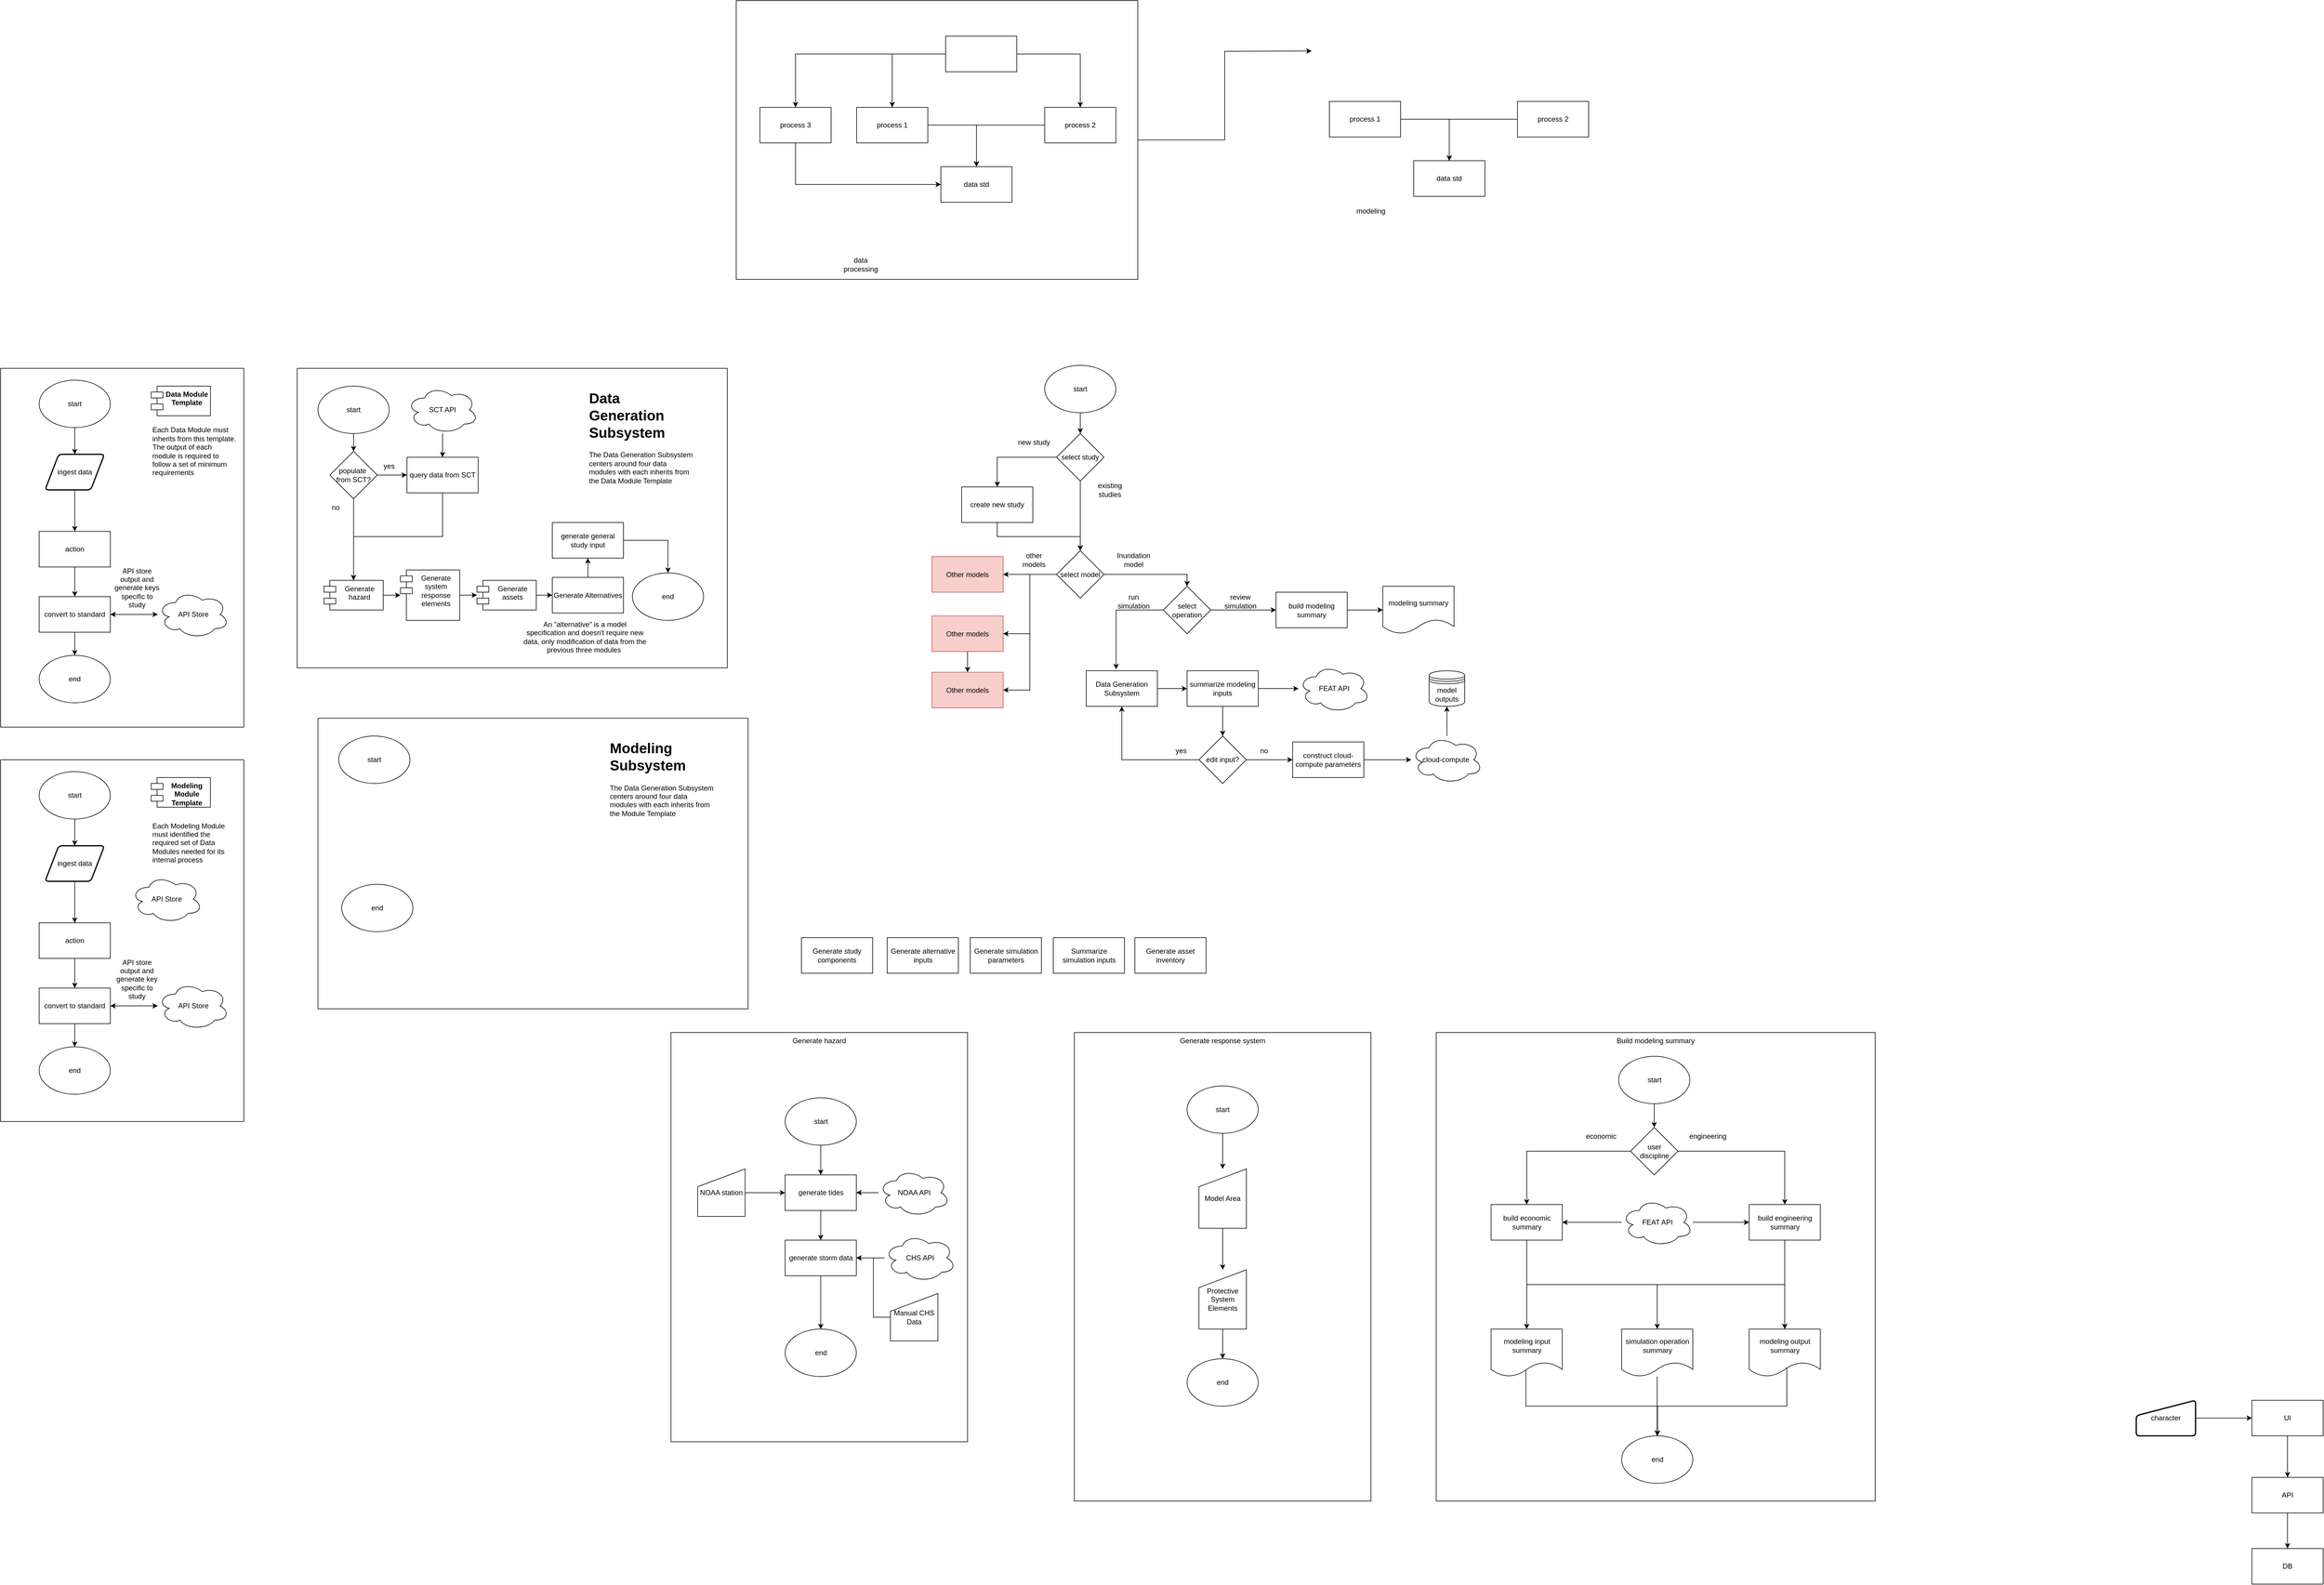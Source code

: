 <mxfile version="26.0.7" pages="3">
  <diagram name="Page-1" id="qRDFToGieXWFHNiyiY_J">
    <mxGraphModel dx="3083" dy="1895" grid="1" gridSize="10" guides="1" tooltips="1" connect="1" arrows="1" fold="1" page="1" pageScale="1" pageWidth="850" pageHeight="1100" math="0" shadow="0">
      <root>
        <mxCell id="0" />
        <mxCell id="1" parent="0" />
        <mxCell id="-fWQIyGvg7Xg8wQxf-oc-19" style="edgeStyle=orthogonalEdgeStyle;rounded=0;orthogonalLoop=1;jettySize=auto;html=1;entryX=0;entryY=0.5;entryDx=0;entryDy=0;" edge="1" parent="1" source="-fWQIyGvg7Xg8wQxf-oc-17">
          <mxGeometry relative="1" as="geometry">
            <mxPoint x="540" y="-345.0" as="targetPoint" />
          </mxGeometry>
        </mxCell>
        <mxCell id="-fWQIyGvg7Xg8wQxf-oc-17" value="" style="rounded=0;whiteSpace=wrap;html=1;" vertex="1" parent="1">
          <mxGeometry x="-430" y="-430" width="677" height="470" as="geometry" />
        </mxCell>
        <mxCell id="PQ4RPiRYlV6zUMraTzQ3-126" value="&lt;div style=&quot;&quot;&gt;&lt;span style=&quot;background-color: initial;&quot;&gt;Generate hazard&lt;/span&gt;&lt;/div&gt;" style="rounded=0;whiteSpace=wrap;html=1;align=center;verticalAlign=top;" parent="1" vertex="1">
          <mxGeometry x="-540" y="1310" width="500" height="690" as="geometry" />
        </mxCell>
        <mxCell id="1YbS6uMou_o2y9SLhwbq-1" value="" style="edgeStyle=orthogonalEdgeStyle;rounded=0;orthogonalLoop=1;jettySize=auto;html=1;" parent="1" source="PQ4RPiRYlV6zUMraTzQ3-18" target="PQ4RPiRYlV6zUMraTzQ3-30" edge="1">
          <mxGeometry relative="1" as="geometry" />
        </mxCell>
        <mxCell id="PQ4RPiRYlV6zUMraTzQ3-18" value="start" style="ellipse;whiteSpace=wrap;html=1;" parent="1" vertex="1">
          <mxGeometry x="90" y="185" width="120" height="80" as="geometry" />
        </mxCell>
        <mxCell id="PQ4RPiRYlV6zUMraTzQ3-184" style="edgeStyle=orthogonalEdgeStyle;rounded=0;orthogonalLoop=1;jettySize=auto;html=1;" parent="1" source="PQ4RPiRYlV6zUMraTzQ3-22" target="PQ4RPiRYlV6zUMraTzQ3-90" edge="1">
          <mxGeometry relative="1" as="geometry" />
        </mxCell>
        <mxCell id="PQ4RPiRYlV6zUMraTzQ3-22" value="Data Generation Subsystem" style="rounded=0;whiteSpace=wrap;html=1;" parent="1" vertex="1">
          <mxGeometry x="160" y="700" width="120" height="60" as="geometry" />
        </mxCell>
        <mxCell id="PQ4RPiRYlV6zUMraTzQ3-141" value="" style="edgeStyle=orthogonalEdgeStyle;rounded=0;orthogonalLoop=1;jettySize=auto;html=1;" parent="1" edge="1">
          <mxGeometry relative="1" as="geometry">
            <mxPoint x="102" y="600" as="targetPoint" />
          </mxGeometry>
        </mxCell>
        <mxCell id="PQ4RPiRYlV6zUMraTzQ3-142" style="edgeStyle=orthogonalEdgeStyle;rounded=0;orthogonalLoop=1;jettySize=auto;html=1;entryX=0.5;entryY=0;entryDx=0;entryDy=0;" parent="1" edge="1">
          <mxGeometry relative="1" as="geometry">
            <mxPoint x="260" y="740" as="targetPoint" />
          </mxGeometry>
        </mxCell>
        <mxCell id="PQ4RPiRYlV6zUMraTzQ3-54" style="edgeStyle=orthogonalEdgeStyle;rounded=0;orthogonalLoop=1;jettySize=auto;html=1;entryX=0;entryY=0.5;entryDx=0;entryDy=0;" parent="1" edge="1">
          <mxGeometry relative="1" as="geometry">
            <mxPoint x="340" y="770" as="targetPoint" />
          </mxGeometry>
        </mxCell>
        <mxCell id="1YbS6uMou_o2y9SLhwbq-3" style="edgeStyle=orthogonalEdgeStyle;rounded=0;orthogonalLoop=1;jettySize=auto;html=1;" parent="1" source="PQ4RPiRYlV6zUMraTzQ3-30" target="1YbS6uMou_o2y9SLhwbq-2" edge="1">
          <mxGeometry relative="1" as="geometry" />
        </mxCell>
        <mxCell id="1YbS6uMou_o2y9SLhwbq-5" style="edgeStyle=orthogonalEdgeStyle;rounded=0;orthogonalLoop=1;jettySize=auto;html=1;entryX=0.5;entryY=0;entryDx=0;entryDy=0;" parent="1" source="PQ4RPiRYlV6zUMraTzQ3-30" target="PQ4RPiRYlV6zUMraTzQ3-117" edge="1">
          <mxGeometry relative="1" as="geometry" />
        </mxCell>
        <mxCell id="PQ4RPiRYlV6zUMraTzQ3-30" value="select study" style="rhombus;whiteSpace=wrap;html=1;" parent="1" vertex="1">
          <mxGeometry x="110" y="300" width="80" height="80" as="geometry" />
        </mxCell>
        <mxCell id="PQ4RPiRYlV6zUMraTzQ3-34" value="new study" style="text;html=1;align=center;verticalAlign=middle;whiteSpace=wrap;rounded=0;" parent="1" vertex="1">
          <mxGeometry x="42" y="300" width="60" height="30" as="geometry" />
        </mxCell>
        <mxCell id="pRfy_A6ynVGi48_vsYZs-7" value="" style="edgeStyle=orthogonalEdgeStyle;rounded=0;orthogonalLoop=1;jettySize=auto;html=1;" parent="1" source="PQ4RPiRYlV6zUMraTzQ3-45" target="pRfy_A6ynVGi48_vsYZs-4" edge="1">
          <mxGeometry relative="1" as="geometry" />
        </mxCell>
        <mxCell id="PQ4RPiRYlV6zUMraTzQ3-45" value="NOAA station" style="shape=manualInput;whiteSpace=wrap;html=1;" parent="1" vertex="1">
          <mxGeometry x="-495" y="1540" width="80" height="80" as="geometry" />
        </mxCell>
        <mxCell id="pRfy_A6ynVGi48_vsYZs-12" style="edgeStyle=orthogonalEdgeStyle;rounded=0;orthogonalLoop=1;jettySize=auto;html=1;entryX=1;entryY=0.5;entryDx=0;entryDy=0;" parent="1" source="PQ4RPiRYlV6zUMraTzQ3-46" target="pRfy_A6ynVGi48_vsYZs-8" edge="1">
          <mxGeometry relative="1" as="geometry" />
        </mxCell>
        <mxCell id="PQ4RPiRYlV6zUMraTzQ3-46" value="Manual CHS Data" style="shape=manualInput;whiteSpace=wrap;html=1;" parent="1" vertex="1">
          <mxGeometry x="-170" y="1750" width="80" height="80" as="geometry" />
        </mxCell>
        <mxCell id="PQ4RPiRYlV6zUMraTzQ3-60" style="edgeStyle=orthogonalEdgeStyle;rounded=0;orthogonalLoop=1;jettySize=auto;html=1;entryX=0;entryY=0.5;entryDx=0;entryDy=0;" parent="1" edge="1">
          <mxGeometry relative="1" as="geometry">
            <mxPoint x="500" y="770" as="targetPoint" />
          </mxGeometry>
        </mxCell>
        <mxCell id="PQ4RPiRYlV6zUMraTzQ3-57" value="existing studies" style="text;html=1;align=center;verticalAlign=middle;whiteSpace=wrap;rounded=0;" parent="1" vertex="1">
          <mxGeometry x="170" y="380" width="60" height="30" as="geometry" />
        </mxCell>
        <mxCell id="PQ4RPiRYlV6zUMraTzQ3-69" style="edgeStyle=orthogonalEdgeStyle;rounded=0;orthogonalLoop=1;jettySize=auto;html=1;entryX=0.5;entryY=0;entryDx=0;entryDy=0;exitX=0.5;exitY=1;exitDx=0;exitDy=0;" parent="1" source="PQ4RPiRYlV6zUMraTzQ3-90" target="PQ4RPiRYlV6zUMraTzQ3-68" edge="1">
          <mxGeometry relative="1" as="geometry" />
        </mxCell>
        <mxCell id="PQ4RPiRYlV6zUMraTzQ3-73" style="edgeStyle=orthogonalEdgeStyle;rounded=0;orthogonalLoop=1;jettySize=auto;html=1;entryX=0;entryY=0.5;entryDx=0;entryDy=0;" parent="1" edge="1">
          <mxGeometry relative="1" as="geometry">
            <mxPoint x="640" y="770" as="targetPoint" />
          </mxGeometry>
        </mxCell>
        <mxCell id="PQ4RPiRYlV6zUMraTzQ3-62" value="Other models" style="rounded=0;whiteSpace=wrap;html=1;fillColor=#f8cecc;strokeColor=#b85450;" parent="1" vertex="1">
          <mxGeometry x="-100" y="507.5" width="120" height="60" as="geometry" />
        </mxCell>
        <mxCell id="PQ4RPiRYlV6zUMraTzQ3-185" style="edgeStyle=orthogonalEdgeStyle;rounded=0;orthogonalLoop=1;jettySize=auto;html=1;entryX=0.5;entryY=1;entryDx=0;entryDy=0;" parent="1" source="PQ4RPiRYlV6zUMraTzQ3-68" target="PQ4RPiRYlV6zUMraTzQ3-22" edge="1">
          <mxGeometry relative="1" as="geometry" />
        </mxCell>
        <mxCell id="PQ4RPiRYlV6zUMraTzQ3-68" value="edit input?" style="rhombus;whiteSpace=wrap;html=1;" parent="1" vertex="1">
          <mxGeometry x="350" y="810" width="80" height="80" as="geometry" />
        </mxCell>
        <mxCell id="PQ4RPiRYlV6zUMraTzQ3-71" value="yes" style="text;html=1;align=center;verticalAlign=middle;whiteSpace=wrap;rounded=0;" parent="1" vertex="1">
          <mxGeometry x="290" y="820" width="60" height="30" as="geometry" />
        </mxCell>
        <mxCell id="PQ4RPiRYlV6zUMraTzQ3-77" style="edgeStyle=orthogonalEdgeStyle;rounded=0;orthogonalLoop=1;jettySize=auto;html=1;entryX=0;entryY=0.5;entryDx=0;entryDy=0;" parent="1" source="PQ4RPiRYlV6zUMraTzQ3-68" target="PQ4RPiRYlV6zUMraTzQ3-83" edge="1">
          <mxGeometry relative="1" as="geometry">
            <mxPoint x="486.04" y="860" as="targetPoint" />
          </mxGeometry>
        </mxCell>
        <mxCell id="PQ4RPiRYlV6zUMraTzQ3-78" value="model outputs" style="shape=datastore;whiteSpace=wrap;html=1;" parent="1" vertex="1">
          <mxGeometry x="738" y="700" width="60" height="60" as="geometry" />
        </mxCell>
        <mxCell id="PQ4RPiRYlV6zUMraTzQ3-80" value="no" style="text;html=1;align=center;verticalAlign=middle;whiteSpace=wrap;rounded=0;" parent="1" vertex="1">
          <mxGeometry x="430" y="820" width="60" height="30" as="geometry" />
        </mxCell>
        <mxCell id="PQ4RPiRYlV6zUMraTzQ3-81" value="Generate asset inventory" style="rounded=0;whiteSpace=wrap;html=1;" parent="1" vertex="1">
          <mxGeometry x="242" y="1150" width="120" height="60" as="geometry" />
        </mxCell>
        <mxCell id="PQ4RPiRYlV6zUMraTzQ3-97" style="edgeStyle=orthogonalEdgeStyle;rounded=0;orthogonalLoop=1;jettySize=auto;html=1;" parent="1" source="PQ4RPiRYlV6zUMraTzQ3-83" target="PQ4RPiRYlV6zUMraTzQ3-84" edge="1">
          <mxGeometry relative="1" as="geometry" />
        </mxCell>
        <mxCell id="PQ4RPiRYlV6zUMraTzQ3-83" value="construct cloud-compute parameters" style="rounded=0;whiteSpace=wrap;html=1;" parent="1" vertex="1">
          <mxGeometry x="508" y="820" width="120" height="60" as="geometry" />
        </mxCell>
        <mxCell id="PQ4RPiRYlV6zUMraTzQ3-99" style="edgeStyle=orthogonalEdgeStyle;rounded=0;orthogonalLoop=1;jettySize=auto;html=1;entryX=0.5;entryY=1;entryDx=0;entryDy=0;" parent="1" source="PQ4RPiRYlV6zUMraTzQ3-84" target="PQ4RPiRYlV6zUMraTzQ3-78" edge="1">
          <mxGeometry relative="1" as="geometry" />
        </mxCell>
        <mxCell id="PQ4RPiRYlV6zUMraTzQ3-84" value="cloud-compute&amp;nbsp;" style="ellipse;shape=cloud;whiteSpace=wrap;html=1;" parent="1" vertex="1">
          <mxGeometry x="708" y="810" width="120" height="80" as="geometry" />
        </mxCell>
        <mxCell id="PQ4RPiRYlV6zUMraTzQ3-88" style="edgeStyle=orthogonalEdgeStyle;rounded=0;orthogonalLoop=1;jettySize=auto;html=1;entryX=0.42;entryY=-0.044;entryDx=0;entryDy=0;entryPerimeter=0;" parent="1" source="PQ4RPiRYlV6zUMraTzQ3-85" target="PQ4RPiRYlV6zUMraTzQ3-22" edge="1">
          <mxGeometry relative="1" as="geometry">
            <mxPoint x="210" y="697.5" as="targetPoint" />
          </mxGeometry>
        </mxCell>
        <mxCell id="PQ4RPiRYlV6zUMraTzQ3-95" style="edgeStyle=orthogonalEdgeStyle;rounded=0;orthogonalLoop=1;jettySize=auto;html=1;entryX=0;entryY=0.5;entryDx=0;entryDy=0;" parent="1" source="PQ4RPiRYlV6zUMraTzQ3-85" target="PQ4RPiRYlV6zUMraTzQ3-94" edge="1">
          <mxGeometry relative="1" as="geometry" />
        </mxCell>
        <mxCell id="PQ4RPiRYlV6zUMraTzQ3-85" value="select operation" style="rhombus;whiteSpace=wrap;html=1;" parent="1" vertex="1">
          <mxGeometry x="290" y="557.5" width="80" height="80" as="geometry" />
        </mxCell>
        <mxCell id="PQ4RPiRYlV6zUMraTzQ3-89" value="run simulation" style="text;html=1;align=center;verticalAlign=middle;whiteSpace=wrap;rounded=0;" parent="1" vertex="1">
          <mxGeometry x="210" y="567.5" width="60" height="30" as="geometry" />
        </mxCell>
        <mxCell id="98Wi79xMPndo4PKG9-Y--35" value="" style="edgeStyle=orthogonalEdgeStyle;rounded=0;orthogonalLoop=1;jettySize=auto;html=1;" parent="1" source="PQ4RPiRYlV6zUMraTzQ3-90" target="98Wi79xMPndo4PKG9-Y--34" edge="1">
          <mxGeometry relative="1" as="geometry" />
        </mxCell>
        <mxCell id="PQ4RPiRYlV6zUMraTzQ3-90" value="summarize modeling inputs" style="rounded=0;whiteSpace=wrap;html=1;" parent="1" vertex="1">
          <mxGeometry x="330" y="700" width="120" height="60" as="geometry" />
        </mxCell>
        <mxCell id="PQ4RPiRYlV6zUMraTzQ3-93" value="modeling summary" style="shape=document;whiteSpace=wrap;html=1;boundedLbl=1;" parent="1" vertex="1">
          <mxGeometry x="660" y="557.5" width="120" height="80" as="geometry" />
        </mxCell>
        <mxCell id="98Wi79xMPndo4PKG9-Y--49" value="" style="edgeStyle=orthogonalEdgeStyle;rounded=0;orthogonalLoop=1;jettySize=auto;html=1;" parent="1" source="PQ4RPiRYlV6zUMraTzQ3-94" target="PQ4RPiRYlV6zUMraTzQ3-93" edge="1">
          <mxGeometry relative="1" as="geometry" />
        </mxCell>
        <mxCell id="PQ4RPiRYlV6zUMraTzQ3-94" value="build modeling summary" style="rounded=0;whiteSpace=wrap;html=1;" parent="1" vertex="1">
          <mxGeometry x="480" y="567.5" width="120" height="60" as="geometry" />
        </mxCell>
        <mxCell id="PQ4RPiRYlV6zUMraTzQ3-96" value="review simulation" style="text;html=1;align=center;verticalAlign=middle;whiteSpace=wrap;rounded=0;" parent="1" vertex="1">
          <mxGeometry x="390" y="567.5" width="60" height="30" as="geometry" />
        </mxCell>
        <mxCell id="PQ4RPiRYlV6zUMraTzQ3-107" style="edgeStyle=orthogonalEdgeStyle;rounded=0;orthogonalLoop=1;jettySize=auto;html=1;entryX=0.5;entryY=1;entryDx=0;entryDy=0;" parent="1" edge="1">
          <mxGeometry relative="1" as="geometry">
            <mxPoint x="100" y="730" as="sourcePoint" />
          </mxGeometry>
        </mxCell>
        <mxCell id="PQ4RPiRYlV6zUMraTzQ3-108" style="edgeStyle=orthogonalEdgeStyle;rounded=0;orthogonalLoop=1;jettySize=auto;html=1;" parent="1" edge="1">
          <mxGeometry relative="1" as="geometry">
            <mxPoint x="200" y="770" as="targetPoint" />
          </mxGeometry>
        </mxCell>
        <mxCell id="PQ4RPiRYlV6zUMraTzQ3-112" value="Generate study components" style="rounded=0;whiteSpace=wrap;html=1;" parent="1" vertex="1">
          <mxGeometry x="-320" y="1150" width="120" height="60" as="geometry" />
        </mxCell>
        <mxCell id="PQ4RPiRYlV6zUMraTzQ3-114" value="Generate alternative inputs" style="rounded=0;whiteSpace=wrap;html=1;" parent="1" vertex="1">
          <mxGeometry x="-175.5" y="1150" width="120" height="60" as="geometry" />
        </mxCell>
        <mxCell id="PQ4RPiRYlV6zUMraTzQ3-115" value="Generate simulation parameters" style="rounded=0;whiteSpace=wrap;html=1;" parent="1" vertex="1">
          <mxGeometry x="-35.5" y="1150" width="120" height="60" as="geometry" />
        </mxCell>
        <mxCell id="PQ4RPiRYlV6zUMraTzQ3-116" value="Summarize simulation inputs" style="rounded=0;whiteSpace=wrap;html=1;" parent="1" vertex="1">
          <mxGeometry x="104.5" y="1150" width="120" height="60" as="geometry" />
        </mxCell>
        <mxCell id="PQ4RPiRYlV6zUMraTzQ3-120" value="" style="edgeStyle=orthogonalEdgeStyle;rounded=0;orthogonalLoop=1;jettySize=auto;html=1;" parent="1" source="PQ4RPiRYlV6zUMraTzQ3-117" target="PQ4RPiRYlV6zUMraTzQ3-62" edge="1">
          <mxGeometry relative="1" as="geometry" />
        </mxCell>
        <mxCell id="PQ4RPiRYlV6zUMraTzQ3-121" value="" style="edgeStyle=orthogonalEdgeStyle;rounded=0;orthogonalLoop=1;jettySize=auto;html=1;entryX=0.5;entryY=0;entryDx=0;entryDy=0;" parent="1" source="PQ4RPiRYlV6zUMraTzQ3-117" target="PQ4RPiRYlV6zUMraTzQ3-85" edge="1">
          <mxGeometry relative="1" as="geometry">
            <mxPoint x="-240" y="527.5" as="targetPoint" />
          </mxGeometry>
        </mxCell>
        <mxCell id="98Wi79xMPndo4PKG9-Y--6" style="edgeStyle=orthogonalEdgeStyle;rounded=0;orthogonalLoop=1;jettySize=auto;html=1;entryX=1;entryY=0.5;entryDx=0;entryDy=0;" parent="1" source="PQ4RPiRYlV6zUMraTzQ3-117" target="98Wi79xMPndo4PKG9-Y--5" edge="1">
          <mxGeometry relative="1" as="geometry" />
        </mxCell>
        <mxCell id="98Wi79xMPndo4PKG9-Y--8" style="edgeStyle=orthogonalEdgeStyle;rounded=0;orthogonalLoop=1;jettySize=auto;html=1;entryX=1;entryY=0.5;entryDx=0;entryDy=0;" parent="1" source="PQ4RPiRYlV6zUMraTzQ3-117" target="98Wi79xMPndo4PKG9-Y--7" edge="1">
          <mxGeometry relative="1" as="geometry" />
        </mxCell>
        <mxCell id="PQ4RPiRYlV6zUMraTzQ3-117" value="select model" style="rhombus;whiteSpace=wrap;html=1;" parent="1" vertex="1">
          <mxGeometry x="110" y="497.5" width="80" height="80" as="geometry" />
        </mxCell>
        <mxCell id="PQ4RPiRYlV6zUMraTzQ3-122" value="Inundation model" style="text;html=1;align=center;verticalAlign=middle;whiteSpace=wrap;rounded=0;" parent="1" vertex="1">
          <mxGeometry x="210" y="497.5" width="60" height="30" as="geometry" />
        </mxCell>
        <mxCell id="PQ4RPiRYlV6zUMraTzQ3-123" value="other models" style="text;html=1;align=center;verticalAlign=middle;whiteSpace=wrap;rounded=0;" parent="1" vertex="1">
          <mxGeometry x="42" y="497.5" width="60" height="30" as="geometry" />
        </mxCell>
        <mxCell id="pRfy_A6ynVGi48_vsYZs-5" value="" style="edgeStyle=orthogonalEdgeStyle;rounded=0;orthogonalLoop=1;jettySize=auto;html=1;" parent="1" source="PQ4RPiRYlV6zUMraTzQ3-127" target="pRfy_A6ynVGi48_vsYZs-4" edge="1">
          <mxGeometry relative="1" as="geometry" />
        </mxCell>
        <mxCell id="PQ4RPiRYlV6zUMraTzQ3-127" value="start" style="ellipse;whiteSpace=wrap;html=1;" parent="1" vertex="1">
          <mxGeometry x="-347.5" y="1420" width="120" height="80" as="geometry" />
        </mxCell>
        <mxCell id="PQ4RPiRYlV6zUMraTzQ3-128" value="end" style="ellipse;whiteSpace=wrap;html=1;" parent="1" vertex="1">
          <mxGeometry x="-347.5" y="1810" width="120" height="80" as="geometry" />
        </mxCell>
        <mxCell id="PQ4RPiRYlV6zUMraTzQ3-140" value="" style="group" parent="1" vertex="1" connectable="0">
          <mxGeometry x="140" y="1310" width="500" height="790" as="geometry" />
        </mxCell>
        <mxCell id="PQ4RPiRYlV6zUMraTzQ3-130" value="&lt;div style=&quot;&quot;&gt;Generate response system&lt;/div&gt;" style="rounded=0;whiteSpace=wrap;html=1;align=center;verticalAlign=top;" parent="PQ4RPiRYlV6zUMraTzQ3-140" vertex="1">
          <mxGeometry width="500" height="790" as="geometry" />
        </mxCell>
        <mxCell id="PQ4RPiRYlV6zUMraTzQ3-138" value="" style="edgeStyle=orthogonalEdgeStyle;rounded=0;orthogonalLoop=1;jettySize=auto;html=1;" parent="PQ4RPiRYlV6zUMraTzQ3-140" source="PQ4RPiRYlV6zUMraTzQ3-48" target="PQ4RPiRYlV6zUMraTzQ3-52" edge="1">
          <mxGeometry relative="1" as="geometry" />
        </mxCell>
        <mxCell id="PQ4RPiRYlV6zUMraTzQ3-48" value="Model Area" style="shape=manualInput;whiteSpace=wrap;html=1;" parent="PQ4RPiRYlV6zUMraTzQ3-140" vertex="1">
          <mxGeometry x="210" y="230" width="80" height="100" as="geometry" />
        </mxCell>
        <mxCell id="PQ4RPiRYlV6zUMraTzQ3-139" value="" style="edgeStyle=orthogonalEdgeStyle;rounded=0;orthogonalLoop=1;jettySize=auto;html=1;" parent="PQ4RPiRYlV6zUMraTzQ3-140" source="PQ4RPiRYlV6zUMraTzQ3-52" target="PQ4RPiRYlV6zUMraTzQ3-136" edge="1">
          <mxGeometry relative="1" as="geometry" />
        </mxCell>
        <mxCell id="PQ4RPiRYlV6zUMraTzQ3-52" value="Protective System Elements" style="shape=manualInput;whiteSpace=wrap;html=1;" parent="PQ4RPiRYlV6zUMraTzQ3-140" vertex="1">
          <mxGeometry x="210" y="400" width="80" height="100" as="geometry" />
        </mxCell>
        <mxCell id="PQ4RPiRYlV6zUMraTzQ3-137" value="" style="edgeStyle=orthogonalEdgeStyle;rounded=0;orthogonalLoop=1;jettySize=auto;html=1;" parent="PQ4RPiRYlV6zUMraTzQ3-140" source="PQ4RPiRYlV6zUMraTzQ3-135" target="PQ4RPiRYlV6zUMraTzQ3-48" edge="1">
          <mxGeometry relative="1" as="geometry" />
        </mxCell>
        <mxCell id="PQ4RPiRYlV6zUMraTzQ3-135" value="start" style="ellipse;whiteSpace=wrap;html=1;" parent="PQ4RPiRYlV6zUMraTzQ3-140" vertex="1">
          <mxGeometry x="190" y="90" width="120" height="80" as="geometry" />
        </mxCell>
        <mxCell id="PQ4RPiRYlV6zUMraTzQ3-136" value="end" style="ellipse;whiteSpace=wrap;html=1;" parent="PQ4RPiRYlV6zUMraTzQ3-140" vertex="1">
          <mxGeometry x="190" y="550" width="120" height="80" as="geometry" />
        </mxCell>
        <mxCell id="wG7Q8QUlYoH2plEu2OoV-85" style="edgeStyle=orthogonalEdgeStyle;rounded=0;orthogonalLoop=1;jettySize=auto;html=1;" edge="1" parent="1" source="98Wi79xMPndo4PKG9-Y--5" target="98Wi79xMPndo4PKG9-Y--7">
          <mxGeometry relative="1" as="geometry" />
        </mxCell>
        <mxCell id="98Wi79xMPndo4PKG9-Y--5" value="Other models" style="rounded=0;whiteSpace=wrap;html=1;fillColor=#f8cecc;strokeColor=#b85450;" parent="1" vertex="1">
          <mxGeometry x="-100" y="607.5" width="120" height="60" as="geometry" />
        </mxCell>
        <mxCell id="98Wi79xMPndo4PKG9-Y--7" value="Other models" style="rounded=0;whiteSpace=wrap;html=1;fillColor=#f8cecc;strokeColor=#b85450;" parent="1" vertex="1">
          <mxGeometry x="-100" y="702.5" width="120" height="60" as="geometry" />
        </mxCell>
        <mxCell id="98Wi79xMPndo4PKG9-Y--10" value="&lt;div style=&quot;&quot;&gt;Build modeling summary&lt;/div&gt;" style="rounded=0;whiteSpace=wrap;html=1;align=center;verticalAlign=top;" parent="1" vertex="1">
          <mxGeometry x="750" y="1310" width="740" height="790" as="geometry" />
        </mxCell>
        <mxCell id="98Wi79xMPndo4PKG9-Y--19" value="" style="edgeStyle=orthogonalEdgeStyle;rounded=0;orthogonalLoop=1;jettySize=auto;html=1;" parent="1" source="98Wi79xMPndo4PKG9-Y--16" target="98Wi79xMPndo4PKG9-Y--18" edge="1">
          <mxGeometry relative="1" as="geometry" />
        </mxCell>
        <mxCell id="98Wi79xMPndo4PKG9-Y--16" value="start" style="ellipse;whiteSpace=wrap;html=1;" parent="1" vertex="1">
          <mxGeometry x="1057.5" y="1350" width="120" height="80" as="geometry" />
        </mxCell>
        <mxCell id="98Wi79xMPndo4PKG9-Y--17" value="end" style="ellipse;whiteSpace=wrap;html=1;" parent="1" vertex="1">
          <mxGeometry x="1062.5" y="1990" width="120" height="80" as="geometry" />
        </mxCell>
        <mxCell id="98Wi79xMPndo4PKG9-Y--22" style="edgeStyle=orthogonalEdgeStyle;rounded=0;orthogonalLoop=1;jettySize=auto;html=1;" parent="1" source="98Wi79xMPndo4PKG9-Y--18" target="98Wi79xMPndo4PKG9-Y--20" edge="1">
          <mxGeometry relative="1" as="geometry" />
        </mxCell>
        <mxCell id="98Wi79xMPndo4PKG9-Y--23" style="edgeStyle=orthogonalEdgeStyle;rounded=0;orthogonalLoop=1;jettySize=auto;html=1;" parent="1" source="98Wi79xMPndo4PKG9-Y--18" target="98Wi79xMPndo4PKG9-Y--21" edge="1">
          <mxGeometry relative="1" as="geometry" />
        </mxCell>
        <mxCell id="98Wi79xMPndo4PKG9-Y--18" value="user &lt;br&gt;discipline" style="rhombus;whiteSpace=wrap;html=1;" parent="1" vertex="1">
          <mxGeometry x="1077.5" y="1470" width="80" height="80" as="geometry" />
        </mxCell>
        <mxCell id="98Wi79xMPndo4PKG9-Y--29" style="edgeStyle=orthogonalEdgeStyle;rounded=0;orthogonalLoop=1;jettySize=auto;html=1;" parent="1" source="98Wi79xMPndo4PKG9-Y--20" target="98Wi79xMPndo4PKG9-Y--28" edge="1">
          <mxGeometry relative="1" as="geometry" />
        </mxCell>
        <mxCell id="98Wi79xMPndo4PKG9-Y--30" style="edgeStyle=orthogonalEdgeStyle;rounded=0;orthogonalLoop=1;jettySize=auto;html=1;exitX=0.5;exitY=1;exitDx=0;exitDy=0;" parent="1" source="98Wi79xMPndo4PKG9-Y--20" target="98Wi79xMPndo4PKG9-Y--27" edge="1">
          <mxGeometry relative="1" as="geometry" />
        </mxCell>
        <mxCell id="98Wi79xMPndo4PKG9-Y--20" value="build economic summary" style="rounded=0;whiteSpace=wrap;html=1;" parent="1" vertex="1">
          <mxGeometry x="842.5" y="1600" width="120" height="60" as="geometry" />
        </mxCell>
        <mxCell id="98Wi79xMPndo4PKG9-Y--31" style="edgeStyle=orthogonalEdgeStyle;rounded=0;orthogonalLoop=1;jettySize=auto;html=1;entryX=0.5;entryY=0;entryDx=0;entryDy=0;exitX=0.5;exitY=1;exitDx=0;exitDy=0;" parent="1" source="98Wi79xMPndo4PKG9-Y--21" target="98Wi79xMPndo4PKG9-Y--27" edge="1">
          <mxGeometry relative="1" as="geometry" />
        </mxCell>
        <mxCell id="98Wi79xMPndo4PKG9-Y--38" style="edgeStyle=orthogonalEdgeStyle;rounded=0;orthogonalLoop=1;jettySize=auto;html=1;exitX=0.5;exitY=1;exitDx=0;exitDy=0;" parent="1" source="98Wi79xMPndo4PKG9-Y--21" target="98Wi79xMPndo4PKG9-Y--37" edge="1">
          <mxGeometry relative="1" as="geometry" />
        </mxCell>
        <mxCell id="98Wi79xMPndo4PKG9-Y--21" value="build engineering summary" style="rounded=0;whiteSpace=wrap;html=1;" parent="1" vertex="1">
          <mxGeometry x="1277.5" y="1600" width="120" height="60" as="geometry" />
        </mxCell>
        <mxCell id="98Wi79xMPndo4PKG9-Y--25" value="" style="edgeStyle=orthogonalEdgeStyle;rounded=0;orthogonalLoop=1;jettySize=auto;html=1;startArrow=none;startFill=0;" parent="1" source="98Wi79xMPndo4PKG9-Y--24" target="98Wi79xMPndo4PKG9-Y--21" edge="1">
          <mxGeometry relative="1" as="geometry" />
        </mxCell>
        <mxCell id="98Wi79xMPndo4PKG9-Y--26" value="" style="edgeStyle=orthogonalEdgeStyle;rounded=0;orthogonalLoop=1;jettySize=auto;html=1;startArrow=none;startFill=0;" parent="1" source="98Wi79xMPndo4PKG9-Y--24" target="98Wi79xMPndo4PKG9-Y--20" edge="1">
          <mxGeometry relative="1" as="geometry" />
        </mxCell>
        <mxCell id="98Wi79xMPndo4PKG9-Y--24" value="FEAT API" style="ellipse;shape=cloud;whiteSpace=wrap;html=1;" parent="1" vertex="1">
          <mxGeometry x="1062.5" y="1590" width="120" height="80" as="geometry" />
        </mxCell>
        <mxCell id="98Wi79xMPndo4PKG9-Y--46" style="edgeStyle=orthogonalEdgeStyle;rounded=0;orthogonalLoop=1;jettySize=auto;html=1;entryX=0.5;entryY=0;entryDx=0;entryDy=0;exitX=0.529;exitY=0.788;exitDx=0;exitDy=0;exitPerimeter=0;" parent="1" source="98Wi79xMPndo4PKG9-Y--27" target="98Wi79xMPndo4PKG9-Y--17" edge="1">
          <mxGeometry relative="1" as="geometry">
            <Array as="points">
              <mxPoint x="1341" y="1940" />
              <mxPoint x="1123" y="1940" />
            </Array>
          </mxGeometry>
        </mxCell>
        <mxCell id="98Wi79xMPndo4PKG9-Y--27" value="modeling output summary" style="shape=document;whiteSpace=wrap;html=1;boundedLbl=1;" parent="1" vertex="1">
          <mxGeometry x="1277.5" y="1810" width="120" height="80" as="geometry" />
        </mxCell>
        <mxCell id="98Wi79xMPndo4PKG9-Y--42" style="edgeStyle=orthogonalEdgeStyle;rounded=0;orthogonalLoop=1;jettySize=auto;html=1;exitX=0.488;exitY=0.838;exitDx=0;exitDy=0;exitPerimeter=0;" parent="1" source="98Wi79xMPndo4PKG9-Y--28" target="98Wi79xMPndo4PKG9-Y--17" edge="1">
          <mxGeometry relative="1" as="geometry">
            <Array as="points">
              <mxPoint x="901" y="1940" />
              <mxPoint x="1123" y="1940" />
            </Array>
          </mxGeometry>
        </mxCell>
        <mxCell id="98Wi79xMPndo4PKG9-Y--28" value="modeling input summary" style="shape=document;whiteSpace=wrap;html=1;boundedLbl=1;" parent="1" vertex="1">
          <mxGeometry x="842.5" y="1810" width="120" height="80" as="geometry" />
        </mxCell>
        <mxCell id="98Wi79xMPndo4PKG9-Y--34" value="FEAT API" style="ellipse;shape=cloud;whiteSpace=wrap;html=1;" parent="1" vertex="1">
          <mxGeometry x="518" y="690" width="120" height="80" as="geometry" />
        </mxCell>
        <mxCell id="98Wi79xMPndo4PKG9-Y--43" value="" style="edgeStyle=orthogonalEdgeStyle;rounded=0;orthogonalLoop=1;jettySize=auto;html=1;" parent="1" source="98Wi79xMPndo4PKG9-Y--37" target="98Wi79xMPndo4PKG9-Y--17" edge="1">
          <mxGeometry relative="1" as="geometry" />
        </mxCell>
        <mxCell id="98Wi79xMPndo4PKG9-Y--37" value="simulation operation summary" style="shape=document;whiteSpace=wrap;html=1;boundedLbl=1;" parent="1" vertex="1">
          <mxGeometry x="1062.5" y="1810" width="120" height="80" as="geometry" />
        </mxCell>
        <mxCell id="98Wi79xMPndo4PKG9-Y--47" value="economic" style="text;html=1;align=center;verticalAlign=middle;whiteSpace=wrap;rounded=0;" parent="1" vertex="1">
          <mxGeometry x="997.5" y="1470" width="60" height="30" as="geometry" />
        </mxCell>
        <mxCell id="98Wi79xMPndo4PKG9-Y--48" value="engineering" style="text;html=1;align=center;verticalAlign=middle;whiteSpace=wrap;rounded=0;" parent="1" vertex="1">
          <mxGeometry x="1177.5" y="1470" width="60" height="30" as="geometry" />
        </mxCell>
        <mxCell id="1YbS6uMou_o2y9SLhwbq-6" style="edgeStyle=orthogonalEdgeStyle;rounded=0;orthogonalLoop=1;jettySize=auto;html=1;entryX=0.5;entryY=0;entryDx=0;entryDy=0;exitX=0.5;exitY=1;exitDx=0;exitDy=0;" parent="1" source="1YbS6uMou_o2y9SLhwbq-2" target="PQ4RPiRYlV6zUMraTzQ3-117" edge="1">
          <mxGeometry relative="1" as="geometry" />
        </mxCell>
        <mxCell id="1YbS6uMou_o2y9SLhwbq-2" value="create new study" style="rounded=0;whiteSpace=wrap;html=1;" parent="1" vertex="1">
          <mxGeometry x="-50" y="390" width="120" height="60" as="geometry" />
        </mxCell>
        <mxCell id="pRfy_A6ynVGi48_vsYZs-6" value="" style="edgeStyle=orthogonalEdgeStyle;rounded=0;orthogonalLoop=1;jettySize=auto;html=1;" parent="1" source="pRfy_A6ynVGi48_vsYZs-2" target="pRfy_A6ynVGi48_vsYZs-4" edge="1">
          <mxGeometry relative="1" as="geometry" />
        </mxCell>
        <mxCell id="pRfy_A6ynVGi48_vsYZs-2" value="NOAA API" style="ellipse;shape=cloud;whiteSpace=wrap;html=1;" parent="1" vertex="1">
          <mxGeometry x="-190" y="1540" width="120" height="80" as="geometry" />
        </mxCell>
        <mxCell id="pRfy_A6ynVGi48_vsYZs-9" value="" style="edgeStyle=orthogonalEdgeStyle;rounded=0;orthogonalLoop=1;jettySize=auto;html=1;" parent="1" source="pRfy_A6ynVGi48_vsYZs-4" target="pRfy_A6ynVGi48_vsYZs-8" edge="1">
          <mxGeometry relative="1" as="geometry" />
        </mxCell>
        <mxCell id="pRfy_A6ynVGi48_vsYZs-4" value="generate tides" style="rounded=0;whiteSpace=wrap;html=1;" parent="1" vertex="1">
          <mxGeometry x="-347.5" y="1550" width="120" height="60" as="geometry" />
        </mxCell>
        <mxCell id="pRfy_A6ynVGi48_vsYZs-14" value="" style="edgeStyle=orthogonalEdgeStyle;rounded=0;orthogonalLoop=1;jettySize=auto;html=1;" parent="1" source="pRfy_A6ynVGi48_vsYZs-8" target="PQ4RPiRYlV6zUMraTzQ3-128" edge="1">
          <mxGeometry relative="1" as="geometry" />
        </mxCell>
        <mxCell id="pRfy_A6ynVGi48_vsYZs-8" value="generate storm data" style="rounded=0;whiteSpace=wrap;html=1;" parent="1" vertex="1">
          <mxGeometry x="-347.5" y="1660" width="120" height="60" as="geometry" />
        </mxCell>
        <mxCell id="pRfy_A6ynVGi48_vsYZs-13" value="" style="edgeStyle=orthogonalEdgeStyle;rounded=0;orthogonalLoop=1;jettySize=auto;html=1;" parent="1" source="pRfy_A6ynVGi48_vsYZs-11" target="pRfy_A6ynVGi48_vsYZs-8" edge="1">
          <mxGeometry relative="1" as="geometry" />
        </mxCell>
        <mxCell id="pRfy_A6ynVGi48_vsYZs-11" value="CHS API" style="ellipse;shape=cloud;whiteSpace=wrap;html=1;" parent="1" vertex="1">
          <mxGeometry x="-180" y="1650" width="120" height="80" as="geometry" />
        </mxCell>
        <mxCell id="pRfy_A6ynVGi48_vsYZs-17" value="" style="edgeStyle=orthogonalEdgeStyle;rounded=0;orthogonalLoop=1;jettySize=auto;html=1;" parent="1" source="pRfy_A6ynVGi48_vsYZs-15" target="pRfy_A6ynVGi48_vsYZs-16" edge="1">
          <mxGeometry relative="1" as="geometry" />
        </mxCell>
        <mxCell id="pRfy_A6ynVGi48_vsYZs-15" value="character" style="html=1;strokeWidth=2;shape=manualInput;whiteSpace=wrap;rounded=1;size=26;arcSize=11;" parent="1" vertex="1">
          <mxGeometry x="1930" y="1930" width="100" height="60" as="geometry" />
        </mxCell>
        <mxCell id="pRfy_A6ynVGi48_vsYZs-19" value="" style="edgeStyle=orthogonalEdgeStyle;rounded=0;orthogonalLoop=1;jettySize=auto;html=1;" parent="1" source="pRfy_A6ynVGi48_vsYZs-16" target="pRfy_A6ynVGi48_vsYZs-18" edge="1">
          <mxGeometry relative="1" as="geometry" />
        </mxCell>
        <mxCell id="pRfy_A6ynVGi48_vsYZs-16" value="UI" style="rounded=0;whiteSpace=wrap;html=1;" parent="1" vertex="1">
          <mxGeometry x="2125" y="1930" width="120" height="60" as="geometry" />
        </mxCell>
        <mxCell id="pRfy_A6ynVGi48_vsYZs-21" value="" style="edgeStyle=orthogonalEdgeStyle;rounded=0;orthogonalLoop=1;jettySize=auto;html=1;" parent="1" source="pRfy_A6ynVGi48_vsYZs-18" target="pRfy_A6ynVGi48_vsYZs-20" edge="1">
          <mxGeometry relative="1" as="geometry" />
        </mxCell>
        <mxCell id="pRfy_A6ynVGi48_vsYZs-18" value="API" style="rounded=0;whiteSpace=wrap;html=1;" parent="1" vertex="1">
          <mxGeometry x="2125" y="2060" width="120" height="60" as="geometry" />
        </mxCell>
        <mxCell id="pRfy_A6ynVGi48_vsYZs-20" value="DB" style="rounded=0;whiteSpace=wrap;html=1;" parent="1" vertex="1">
          <mxGeometry x="2125" y="2180" width="120" height="60" as="geometry" />
        </mxCell>
        <mxCell id="-fWQIyGvg7Xg8wQxf-oc-1" value="data std" style="rounded=0;whiteSpace=wrap;html=1;" vertex="1" parent="1">
          <mxGeometry x="-85" y="-150" width="120" height="60" as="geometry" />
        </mxCell>
        <mxCell id="-fWQIyGvg7Xg8wQxf-oc-5" style="edgeStyle=orthogonalEdgeStyle;rounded=0;orthogonalLoop=1;jettySize=auto;html=1;entryX=0.5;entryY=0;entryDx=0;entryDy=0;" edge="1" parent="1" source="-fWQIyGvg7Xg8wQxf-oc-2" target="-fWQIyGvg7Xg8wQxf-oc-1">
          <mxGeometry relative="1" as="geometry" />
        </mxCell>
        <mxCell id="-fWQIyGvg7Xg8wQxf-oc-2" value="process 2" style="rounded=0;whiteSpace=wrap;html=1;" vertex="1" parent="1">
          <mxGeometry x="90" y="-250" width="120" height="60" as="geometry" />
        </mxCell>
        <mxCell id="-fWQIyGvg7Xg8wQxf-oc-4" style="edgeStyle=orthogonalEdgeStyle;rounded=0;orthogonalLoop=1;jettySize=auto;html=1;" edge="1" parent="1" source="-fWQIyGvg7Xg8wQxf-oc-3" target="-fWQIyGvg7Xg8wQxf-oc-1">
          <mxGeometry relative="1" as="geometry" />
        </mxCell>
        <mxCell id="-fWQIyGvg7Xg8wQxf-oc-3" value="process 1" style="rounded=0;whiteSpace=wrap;html=1;" vertex="1" parent="1">
          <mxGeometry x="-227" y="-250" width="120" height="60" as="geometry" />
        </mxCell>
        <mxCell id="-fWQIyGvg7Xg8wQxf-oc-7" style="edgeStyle=orthogonalEdgeStyle;rounded=0;orthogonalLoop=1;jettySize=auto;html=1;entryX=0.5;entryY=0;entryDx=0;entryDy=0;" edge="1" parent="1" source="-fWQIyGvg7Xg8wQxf-oc-6" target="-fWQIyGvg7Xg8wQxf-oc-3">
          <mxGeometry relative="1" as="geometry" />
        </mxCell>
        <mxCell id="-fWQIyGvg7Xg8wQxf-oc-8" style="edgeStyle=orthogonalEdgeStyle;rounded=0;orthogonalLoop=1;jettySize=auto;html=1;entryX=0.5;entryY=0;entryDx=0;entryDy=0;" edge="1" parent="1" source="-fWQIyGvg7Xg8wQxf-oc-6" target="-fWQIyGvg7Xg8wQxf-oc-2">
          <mxGeometry relative="1" as="geometry" />
        </mxCell>
        <mxCell id="-fWQIyGvg7Xg8wQxf-oc-23" style="edgeStyle=orthogonalEdgeStyle;rounded=0;orthogonalLoop=1;jettySize=auto;html=1;" edge="1" parent="1" source="-fWQIyGvg7Xg8wQxf-oc-6" target="-fWQIyGvg7Xg8wQxf-oc-20">
          <mxGeometry relative="1" as="geometry" />
        </mxCell>
        <mxCell id="-fWQIyGvg7Xg8wQxf-oc-6" value="" style="rounded=0;whiteSpace=wrap;html=1;" vertex="1" parent="1">
          <mxGeometry x="-77" y="-370" width="120" height="60" as="geometry" />
        </mxCell>
        <mxCell id="-fWQIyGvg7Xg8wQxf-oc-9" value="data std" style="rounded=0;whiteSpace=wrap;html=1;" vertex="1" parent="1">
          <mxGeometry x="712" y="-160" width="120" height="60" as="geometry" />
        </mxCell>
        <mxCell id="-fWQIyGvg7Xg8wQxf-oc-10" style="edgeStyle=orthogonalEdgeStyle;rounded=0;orthogonalLoop=1;jettySize=auto;html=1;entryX=0.5;entryY=0;entryDx=0;entryDy=0;" edge="1" parent="1" source="-fWQIyGvg7Xg8wQxf-oc-11" target="-fWQIyGvg7Xg8wQxf-oc-9">
          <mxGeometry relative="1" as="geometry" />
        </mxCell>
        <mxCell id="-fWQIyGvg7Xg8wQxf-oc-11" value="process 2" style="rounded=0;whiteSpace=wrap;html=1;" vertex="1" parent="1">
          <mxGeometry x="887" y="-260" width="120" height="60" as="geometry" />
        </mxCell>
        <mxCell id="-fWQIyGvg7Xg8wQxf-oc-12" style="edgeStyle=orthogonalEdgeStyle;rounded=0;orthogonalLoop=1;jettySize=auto;html=1;" edge="1" parent="1" source="-fWQIyGvg7Xg8wQxf-oc-13" target="-fWQIyGvg7Xg8wQxf-oc-9">
          <mxGeometry relative="1" as="geometry" />
        </mxCell>
        <mxCell id="-fWQIyGvg7Xg8wQxf-oc-13" value="process 1" style="rounded=0;whiteSpace=wrap;html=1;" vertex="1" parent="1">
          <mxGeometry x="570" y="-260" width="120" height="60" as="geometry" />
        </mxCell>
        <mxCell id="-fWQIyGvg7Xg8wQxf-oc-22" style="edgeStyle=orthogonalEdgeStyle;rounded=0;orthogonalLoop=1;jettySize=auto;html=1;entryX=0;entryY=0.5;entryDx=0;entryDy=0;" edge="1" parent="1" source="-fWQIyGvg7Xg8wQxf-oc-20" target="-fWQIyGvg7Xg8wQxf-oc-1">
          <mxGeometry relative="1" as="geometry">
            <Array as="points">
              <mxPoint x="-330" y="-120" />
            </Array>
          </mxGeometry>
        </mxCell>
        <mxCell id="-fWQIyGvg7Xg8wQxf-oc-20" value="process 3" style="rounded=0;whiteSpace=wrap;html=1;" vertex="1" parent="1">
          <mxGeometry x="-390" y="-250" width="120" height="60" as="geometry" />
        </mxCell>
        <mxCell id="-fWQIyGvg7Xg8wQxf-oc-24" value="data processing" style="text;html=1;align=center;verticalAlign=middle;whiteSpace=wrap;rounded=0;" vertex="1" parent="1">
          <mxGeometry x="-250" width="60" height="30" as="geometry" />
        </mxCell>
        <mxCell id="-fWQIyGvg7Xg8wQxf-oc-25" value="modeling" style="text;html=1;align=center;verticalAlign=middle;whiteSpace=wrap;rounded=0;" vertex="1" parent="1">
          <mxGeometry x="610" y="-90" width="60" height="30" as="geometry" />
        </mxCell>
        <mxCell id="wG7Q8QUlYoH2plEu2OoV-1" value="" style="swimlane;startSize=0;" vertex="1" parent="1">
          <mxGeometry x="-1670" y="190" width="410" height="605" as="geometry" />
        </mxCell>
        <mxCell id="-fWQIyGvg7Xg8wQxf-oc-30" value="" style="edgeStyle=orthogonalEdgeStyle;rounded=0;orthogonalLoop=1;jettySize=auto;html=1;" edge="1" parent="wG7Q8QUlYoH2plEu2OoV-1" source="-fWQIyGvg7Xg8wQxf-oc-27" target="-fWQIyGvg7Xg8wQxf-oc-28">
          <mxGeometry relative="1" as="geometry" />
        </mxCell>
        <mxCell id="-fWQIyGvg7Xg8wQxf-oc-27" value="action" style="rounded=0;whiteSpace=wrap;html=1;" vertex="1" parent="wG7Q8QUlYoH2plEu2OoV-1">
          <mxGeometry x="65" y="275" width="120" height="60" as="geometry" />
        </mxCell>
        <mxCell id="wG7Q8QUlYoH2plEu2OoV-5" value="" style="edgeStyle=orthogonalEdgeStyle;rounded=0;orthogonalLoop=1;jettySize=auto;html=1;" edge="1" parent="wG7Q8QUlYoH2plEu2OoV-1" source="-fWQIyGvg7Xg8wQxf-oc-28" target="wG7Q8QUlYoH2plEu2OoV-4">
          <mxGeometry relative="1" as="geometry" />
        </mxCell>
        <mxCell id="wG7Q8QUlYoH2plEu2OoV-17" value="" style="edgeStyle=orthogonalEdgeStyle;rounded=0;orthogonalLoop=1;jettySize=auto;html=1;startArrow=classic;startFill=1;" edge="1" parent="wG7Q8QUlYoH2plEu2OoV-1" source="-fWQIyGvg7Xg8wQxf-oc-28" target="wG7Q8QUlYoH2plEu2OoV-16">
          <mxGeometry relative="1" as="geometry" />
        </mxCell>
        <mxCell id="-fWQIyGvg7Xg8wQxf-oc-28" value="convert to standard" style="rounded=0;whiteSpace=wrap;html=1;" vertex="1" parent="wG7Q8QUlYoH2plEu2OoV-1">
          <mxGeometry x="65" y="385" width="120" height="60" as="geometry" />
        </mxCell>
        <mxCell id="wG7Q8QUlYoH2plEu2OoV-14" value="" style="edgeStyle=orthogonalEdgeStyle;rounded=0;orthogonalLoop=1;jettySize=auto;html=1;" edge="1" parent="wG7Q8QUlYoH2plEu2OoV-1" source="wG7Q8QUlYoH2plEu2OoV-2" target="wG7Q8QUlYoH2plEu2OoV-13">
          <mxGeometry relative="1" as="geometry" />
        </mxCell>
        <mxCell id="wG7Q8QUlYoH2plEu2OoV-2" value="start" style="ellipse;whiteSpace=wrap;html=1;" vertex="1" parent="wG7Q8QUlYoH2plEu2OoV-1">
          <mxGeometry x="65" y="20" width="120" height="80" as="geometry" />
        </mxCell>
        <mxCell id="wG7Q8QUlYoH2plEu2OoV-4" value="end" style="ellipse;whiteSpace=wrap;html=1;" vertex="1" parent="wG7Q8QUlYoH2plEu2OoV-1">
          <mxGeometry x="65" y="484" width="120" height="80" as="geometry" />
        </mxCell>
        <mxCell id="wG7Q8QUlYoH2plEu2OoV-15" style="edgeStyle=orthogonalEdgeStyle;rounded=0;orthogonalLoop=1;jettySize=auto;html=1;entryX=0.5;entryY=0;entryDx=0;entryDy=0;" edge="1" parent="wG7Q8QUlYoH2plEu2OoV-1" source="wG7Q8QUlYoH2plEu2OoV-13" target="-fWQIyGvg7Xg8wQxf-oc-27">
          <mxGeometry relative="1" as="geometry" />
        </mxCell>
        <mxCell id="wG7Q8QUlYoH2plEu2OoV-13" value="ingest data" style="shape=parallelogram;html=1;strokeWidth=2;perimeter=parallelogramPerimeter;whiteSpace=wrap;rounded=1;arcSize=12;size=0.23;" vertex="1" parent="wG7Q8QUlYoH2plEu2OoV-1">
          <mxGeometry x="75" y="145" width="100" height="60" as="geometry" />
        </mxCell>
        <mxCell id="wG7Q8QUlYoH2plEu2OoV-16" value="API Store" style="ellipse;shape=cloud;whiteSpace=wrap;html=1;" vertex="1" parent="wG7Q8QUlYoH2plEu2OoV-1">
          <mxGeometry x="265" y="375" width="120" height="80" as="geometry" />
        </mxCell>
        <mxCell id="wG7Q8QUlYoH2plEu2OoV-22" value="Data Module Template" style="shape=module;align=left;spacingLeft=20;align=center;verticalAlign=top;whiteSpace=wrap;html=1;fontStyle=1" vertex="1" parent="wG7Q8QUlYoH2plEu2OoV-1">
          <mxGeometry x="253.75" y="30" width="100" height="50" as="geometry" />
        </mxCell>
        <mxCell id="wG7Q8QUlYoH2plEu2OoV-31" value="Each Data Module must inherits from this template. The output of each module is required to follow a set of minimum requirements" style="text;html=1;align=left;verticalAlign=middle;whiteSpace=wrap;rounded=0;" vertex="1" parent="wG7Q8QUlYoH2plEu2OoV-1">
          <mxGeometry x="253.75" y="90" width="142.5" height="100" as="geometry" />
        </mxCell>
        <mxCell id="wG7Q8QUlYoH2plEu2OoV-38" value="API store output and generate keys specific to study" style="text;html=1;align=center;verticalAlign=middle;whiteSpace=wrap;rounded=0;" vertex="1" parent="wG7Q8QUlYoH2plEu2OoV-1">
          <mxGeometry x="190" y="355" width="80" height="30" as="geometry" />
        </mxCell>
        <mxCell id="wG7Q8QUlYoH2plEu2OoV-23" value="" style="swimlane;startSize=0;" vertex="1" parent="1">
          <mxGeometry x="-1170" y="190" width="725" height="505" as="geometry" />
        </mxCell>
        <mxCell id="wG7Q8QUlYoH2plEu2OoV-25" value="" style="edgeStyle=orthogonalEdgeStyle;rounded=0;orthogonalLoop=1;jettySize=auto;html=1;" edge="1" parent="wG7Q8QUlYoH2plEu2OoV-23" source="wG7Q8QUlYoH2plEu2OoV-18" target="wG7Q8QUlYoH2plEu2OoV-19">
          <mxGeometry relative="1" as="geometry" />
        </mxCell>
        <mxCell id="wG7Q8QUlYoH2plEu2OoV-18" value="Generate hazard" style="shape=module;align=left;spacingLeft=20;align=center;verticalAlign=top;whiteSpace=wrap;html=1;" vertex="1" parent="wG7Q8QUlYoH2plEu2OoV-23">
          <mxGeometry x="45" y="357.5" width="100" height="50" as="geometry" />
        </mxCell>
        <mxCell id="wG7Q8QUlYoH2plEu2OoV-26" value="" style="edgeStyle=orthogonalEdgeStyle;rounded=0;orthogonalLoop=1;jettySize=auto;html=1;" edge="1" parent="wG7Q8QUlYoH2plEu2OoV-23" source="wG7Q8QUlYoH2plEu2OoV-19" target="wG7Q8QUlYoH2plEu2OoV-20">
          <mxGeometry relative="1" as="geometry" />
        </mxCell>
        <mxCell id="wG7Q8QUlYoH2plEu2OoV-19" value="Generate system response elements" style="shape=module;align=left;spacingLeft=20;align=center;verticalAlign=top;whiteSpace=wrap;html=1;" vertex="1" parent="wG7Q8QUlYoH2plEu2OoV-23">
          <mxGeometry x="174" y="340" width="100" height="85" as="geometry" />
        </mxCell>
        <mxCell id="wG7Q8QUlYoH2plEu2OoV-88" value="" style="edgeStyle=orthogonalEdgeStyle;rounded=0;orthogonalLoop=1;jettySize=auto;html=1;" edge="1" parent="wG7Q8QUlYoH2plEu2OoV-23" source="wG7Q8QUlYoH2plEu2OoV-20" target="wG7Q8QUlYoH2plEu2OoV-87">
          <mxGeometry relative="1" as="geometry" />
        </mxCell>
        <mxCell id="wG7Q8QUlYoH2plEu2OoV-20" value="Generate assets" style="shape=module;align=left;spacingLeft=20;align=center;verticalAlign=top;whiteSpace=wrap;html=1;" vertex="1" parent="wG7Q8QUlYoH2plEu2OoV-23">
          <mxGeometry x="303" y="357.5" width="100" height="50" as="geometry" />
        </mxCell>
        <mxCell id="PQ4RPiRYlV6zUMraTzQ3-170" style="edgeStyle=orthogonalEdgeStyle;rounded=0;orthogonalLoop=1;jettySize=auto;html=1;entryX=0.5;entryY=0;entryDx=0;entryDy=0;" parent="wG7Q8QUlYoH2plEu2OoV-23" source="PQ4RPiRYlV6zUMraTzQ3-149" target="PQ4RPiRYlV6zUMraTzQ3-158" edge="1">
          <mxGeometry relative="1" as="geometry" />
        </mxCell>
        <mxCell id="PQ4RPiRYlV6zUMraTzQ3-149" value="start" style="ellipse;whiteSpace=wrap;html=1;" parent="wG7Q8QUlYoH2plEu2OoV-23" vertex="1">
          <mxGeometry x="35" y="30" width="120" height="80" as="geometry" />
        </mxCell>
        <mxCell id="PQ4RPiRYlV6zUMraTzQ3-176" value="" style="edgeStyle=orthogonalEdgeStyle;rounded=0;orthogonalLoop=1;jettySize=auto;html=1;startArrow=classic;startFill=1;endArrow=none;endFill=0;" parent="wG7Q8QUlYoH2plEu2OoV-23" source="PQ4RPiRYlV6zUMraTzQ3-152" target="PQ4RPiRYlV6zUMraTzQ3-159" edge="1">
          <mxGeometry relative="1" as="geometry" />
        </mxCell>
        <mxCell id="PQ4RPiRYlV6zUMraTzQ3-178" style="edgeStyle=orthogonalEdgeStyle;rounded=0;orthogonalLoop=1;jettySize=auto;html=1;entryX=0.5;entryY=0;entryDx=0;entryDy=0;exitX=0.5;exitY=1;exitDx=0;exitDy=0;" parent="wG7Q8QUlYoH2plEu2OoV-23" source="PQ4RPiRYlV6zUMraTzQ3-152" target="wG7Q8QUlYoH2plEu2OoV-18" edge="1">
          <mxGeometry relative="1" as="geometry">
            <mxPoint x="155" y="320" as="targetPoint" />
          </mxGeometry>
        </mxCell>
        <mxCell id="PQ4RPiRYlV6zUMraTzQ3-152" value="query data from SCT" style="rounded=0;whiteSpace=wrap;html=1;" parent="wG7Q8QUlYoH2plEu2OoV-23" vertex="1">
          <mxGeometry x="185" y="150" width="120" height="60" as="geometry" />
        </mxCell>
        <mxCell id="PQ4RPiRYlV6zUMraTzQ3-154" value="yes" style="text;html=1;align=center;verticalAlign=middle;whiteSpace=wrap;rounded=0;" parent="wG7Q8QUlYoH2plEu2OoV-23" vertex="1">
          <mxGeometry x="125" y="150" width="60" height="30" as="geometry" />
        </mxCell>
        <mxCell id="PQ4RPiRYlV6zUMraTzQ3-174" value="" style="edgeStyle=orthogonalEdgeStyle;rounded=0;orthogonalLoop=1;jettySize=auto;html=1;" parent="wG7Q8QUlYoH2plEu2OoV-23" source="PQ4RPiRYlV6zUMraTzQ3-158" target="PQ4RPiRYlV6zUMraTzQ3-152" edge="1">
          <mxGeometry relative="1" as="geometry" />
        </mxCell>
        <mxCell id="wG7Q8QUlYoH2plEu2OoV-66" style="edgeStyle=orthogonalEdgeStyle;rounded=0;orthogonalLoop=1;jettySize=auto;html=1;" edge="1" parent="wG7Q8QUlYoH2plEu2OoV-23" source="PQ4RPiRYlV6zUMraTzQ3-158" target="wG7Q8QUlYoH2plEu2OoV-18">
          <mxGeometry relative="1" as="geometry" />
        </mxCell>
        <mxCell id="PQ4RPiRYlV6zUMraTzQ3-158" value="populate&amp;nbsp;&lt;div&gt;from SCT?&lt;/div&gt;" style="rhombus;whiteSpace=wrap;html=1;" parent="wG7Q8QUlYoH2plEu2OoV-23" vertex="1">
          <mxGeometry x="55" y="140" width="80" height="80" as="geometry" />
        </mxCell>
        <mxCell id="PQ4RPiRYlV6zUMraTzQ3-159" value="SCT API" style="ellipse;shape=cloud;whiteSpace=wrap;html=1;" parent="wG7Q8QUlYoH2plEu2OoV-23" vertex="1">
          <mxGeometry x="185" y="30" width="120" height="80" as="geometry" />
        </mxCell>
        <mxCell id="PQ4RPiRYlV6zUMraTzQ3-160" value="no" style="text;html=1;align=center;verticalAlign=middle;whiteSpace=wrap;rounded=0;" parent="wG7Q8QUlYoH2plEu2OoV-23" vertex="1">
          <mxGeometry x="35" y="220" width="60" height="30" as="geometry" />
        </mxCell>
        <mxCell id="PQ4RPiRYlV6zUMraTzQ3-150" value="end" style="ellipse;whiteSpace=wrap;html=1;" parent="wG7Q8QUlYoH2plEu2OoV-23" vertex="1">
          <mxGeometry x="565" y="345" width="120" height="80" as="geometry" />
        </mxCell>
        <mxCell id="wG7Q8QUlYoH2plEu2OoV-29" value="&lt;h1 style=&quot;margin-top: 0px;&quot;&gt;Data Generation Subsystem&lt;/h1&gt;&lt;p&gt;The Data Generation Subsystem centers around four data modules with each inherits from the Data Module Template&amp;nbsp;&lt;/p&gt;" style="text;html=1;whiteSpace=wrap;overflow=hidden;rounded=0;" vertex="1" parent="wG7Q8QUlYoH2plEu2OoV-23">
          <mxGeometry x="490" y="30" width="180" height="180" as="geometry" />
        </mxCell>
        <mxCell id="wG7Q8QUlYoH2plEu2OoV-68" value="" style="edgeStyle=orthogonalEdgeStyle;rounded=0;orthogonalLoop=1;jettySize=auto;html=1;" edge="1" parent="wG7Q8QUlYoH2plEu2OoV-23" source="wG7Q8QUlYoH2plEu2OoV-64" target="PQ4RPiRYlV6zUMraTzQ3-150">
          <mxGeometry relative="1" as="geometry" />
        </mxCell>
        <mxCell id="wG7Q8QUlYoH2plEu2OoV-64" value="generate general study input" style="rounded=0;whiteSpace=wrap;html=1;" vertex="1" parent="wG7Q8QUlYoH2plEu2OoV-23">
          <mxGeometry x="430" y="260" width="120" height="60" as="geometry" />
        </mxCell>
        <mxCell id="wG7Q8QUlYoH2plEu2OoV-89" value="" style="edgeStyle=orthogonalEdgeStyle;rounded=0;orthogonalLoop=1;jettySize=auto;html=1;" edge="1" parent="wG7Q8QUlYoH2plEu2OoV-23" source="wG7Q8QUlYoH2plEu2OoV-87" target="wG7Q8QUlYoH2plEu2OoV-64">
          <mxGeometry relative="1" as="geometry" />
        </mxCell>
        <mxCell id="wG7Q8QUlYoH2plEu2OoV-87" value="Generate Alternatives" style="rounded=0;whiteSpace=wrap;html=1;" vertex="1" parent="wG7Q8QUlYoH2plEu2OoV-23">
          <mxGeometry x="430" y="352.5" width="120" height="60" as="geometry" />
        </mxCell>
        <mxCell id="wG7Q8QUlYoH2plEu2OoV-90" value="An &quot;alternative&quot; is a model specification and doesn&#39;t require new data, only modification of data from the previous three modules&amp;nbsp;" style="text;html=1;align=center;verticalAlign=middle;whiteSpace=wrap;rounded=0;" vertex="1" parent="wG7Q8QUlYoH2plEu2OoV-23">
          <mxGeometry x="380" y="425" width="210" height="55" as="geometry" />
        </mxCell>
        <mxCell id="wG7Q8QUlYoH2plEu2OoV-39" value="" style="swimlane;startSize=0;" vertex="1" parent="1">
          <mxGeometry x="-1135" y="780" width="725" height="490" as="geometry" />
        </mxCell>
        <mxCell id="wG7Q8QUlYoH2plEu2OoV-49" value="start" style="ellipse;whiteSpace=wrap;html=1;" vertex="1" parent="wG7Q8QUlYoH2plEu2OoV-39">
          <mxGeometry x="35" y="30" width="120" height="80" as="geometry" />
        </mxCell>
        <mxCell id="wG7Q8QUlYoH2plEu2OoV-61" value="end" style="ellipse;whiteSpace=wrap;html=1;" vertex="1" parent="wG7Q8QUlYoH2plEu2OoV-39">
          <mxGeometry x="40" y="280" width="120" height="80" as="geometry" />
        </mxCell>
        <mxCell id="wG7Q8QUlYoH2plEu2OoV-62" value="&lt;h1 style=&quot;margin-top: 0px;&quot;&gt;Modeling Subsystem&lt;/h1&gt;&lt;p&gt;The Data Generation Subsystem centers around four data modules with each inherits from the Module Template&amp;nbsp;&lt;/p&gt;" style="text;html=1;whiteSpace=wrap;overflow=hidden;rounded=0;" vertex="1" parent="wG7Q8QUlYoH2plEu2OoV-39">
          <mxGeometry x="490" y="30" width="180" height="180" as="geometry" />
        </mxCell>
        <mxCell id="wG7Q8QUlYoH2plEu2OoV-70" value="" style="swimlane;startSize=0;" vertex="1" parent="1">
          <mxGeometry x="-1670" y="850" width="410" height="610" as="geometry" />
        </mxCell>
        <mxCell id="wG7Q8QUlYoH2plEu2OoV-71" value="" style="edgeStyle=orthogonalEdgeStyle;rounded=0;orthogonalLoop=1;jettySize=auto;html=1;" edge="1" parent="wG7Q8QUlYoH2plEu2OoV-70" source="wG7Q8QUlYoH2plEu2OoV-72" target="wG7Q8QUlYoH2plEu2OoV-75">
          <mxGeometry relative="1" as="geometry" />
        </mxCell>
        <mxCell id="wG7Q8QUlYoH2plEu2OoV-72" value="action" style="rounded=0;whiteSpace=wrap;html=1;" vertex="1" parent="wG7Q8QUlYoH2plEu2OoV-70">
          <mxGeometry x="65" y="275" width="120" height="60" as="geometry" />
        </mxCell>
        <mxCell id="wG7Q8QUlYoH2plEu2OoV-73" value="" style="edgeStyle=orthogonalEdgeStyle;rounded=0;orthogonalLoop=1;jettySize=auto;html=1;" edge="1" parent="wG7Q8QUlYoH2plEu2OoV-70" source="wG7Q8QUlYoH2plEu2OoV-75" target="wG7Q8QUlYoH2plEu2OoV-78">
          <mxGeometry relative="1" as="geometry" />
        </mxCell>
        <mxCell id="wG7Q8QUlYoH2plEu2OoV-74" value="" style="edgeStyle=orthogonalEdgeStyle;rounded=0;orthogonalLoop=1;jettySize=auto;html=1;startArrow=classic;startFill=1;" edge="1" parent="wG7Q8QUlYoH2plEu2OoV-70" source="wG7Q8QUlYoH2plEu2OoV-75" target="wG7Q8QUlYoH2plEu2OoV-81">
          <mxGeometry relative="1" as="geometry" />
        </mxCell>
        <mxCell id="wG7Q8QUlYoH2plEu2OoV-75" value="convert to standard" style="rounded=0;whiteSpace=wrap;html=1;" vertex="1" parent="wG7Q8QUlYoH2plEu2OoV-70">
          <mxGeometry x="65" y="385" width="120" height="60" as="geometry" />
        </mxCell>
        <mxCell id="wG7Q8QUlYoH2plEu2OoV-76" value="" style="edgeStyle=orthogonalEdgeStyle;rounded=0;orthogonalLoop=1;jettySize=auto;html=1;" edge="1" parent="wG7Q8QUlYoH2plEu2OoV-70" source="wG7Q8QUlYoH2plEu2OoV-77" target="wG7Q8QUlYoH2plEu2OoV-80">
          <mxGeometry relative="1" as="geometry" />
        </mxCell>
        <mxCell id="wG7Q8QUlYoH2plEu2OoV-77" value="start" style="ellipse;whiteSpace=wrap;html=1;" vertex="1" parent="wG7Q8QUlYoH2plEu2OoV-70">
          <mxGeometry x="65" y="20" width="120" height="80" as="geometry" />
        </mxCell>
        <mxCell id="wG7Q8QUlYoH2plEu2OoV-78" value="end" style="ellipse;whiteSpace=wrap;html=1;" vertex="1" parent="wG7Q8QUlYoH2plEu2OoV-70">
          <mxGeometry x="65" y="484" width="120" height="80" as="geometry" />
        </mxCell>
        <mxCell id="wG7Q8QUlYoH2plEu2OoV-79" style="edgeStyle=orthogonalEdgeStyle;rounded=0;orthogonalLoop=1;jettySize=auto;html=1;entryX=0.5;entryY=0;entryDx=0;entryDy=0;" edge="1" parent="wG7Q8QUlYoH2plEu2OoV-70" source="wG7Q8QUlYoH2plEu2OoV-80" target="wG7Q8QUlYoH2plEu2OoV-72">
          <mxGeometry relative="1" as="geometry" />
        </mxCell>
        <mxCell id="wG7Q8QUlYoH2plEu2OoV-80" value="ingest data" style="shape=parallelogram;html=1;strokeWidth=2;perimeter=parallelogramPerimeter;whiteSpace=wrap;rounded=1;arcSize=12;size=0.23;" vertex="1" parent="wG7Q8QUlYoH2plEu2OoV-70">
          <mxGeometry x="75" y="145" width="100" height="60" as="geometry" />
        </mxCell>
        <mxCell id="wG7Q8QUlYoH2plEu2OoV-81" value="API Store" style="ellipse;shape=cloud;whiteSpace=wrap;html=1;" vertex="1" parent="wG7Q8QUlYoH2plEu2OoV-70">
          <mxGeometry x="265" y="375" width="120" height="80" as="geometry" />
        </mxCell>
        <mxCell id="wG7Q8QUlYoH2plEu2OoV-82" value="Modeling Module Template" style="shape=module;align=left;spacingLeft=20;align=center;verticalAlign=top;whiteSpace=wrap;html=1;fontStyle=1" vertex="1" parent="wG7Q8QUlYoH2plEu2OoV-70">
          <mxGeometry x="253.75" y="30" width="100" height="50" as="geometry" />
        </mxCell>
        <mxCell id="wG7Q8QUlYoH2plEu2OoV-83" value="Each Modeling Module must identified the required set of Data Modules needed for its internal process" style="text;html=1;align=left;verticalAlign=middle;whiteSpace=wrap;rounded=0;" vertex="1" parent="wG7Q8QUlYoH2plEu2OoV-70">
          <mxGeometry x="253.75" y="90" width="142.5" height="100" as="geometry" />
        </mxCell>
        <mxCell id="wG7Q8QUlYoH2plEu2OoV-84" value="API store output and generate key specific to study" style="text;html=1;align=center;verticalAlign=middle;whiteSpace=wrap;rounded=0;" vertex="1" parent="wG7Q8QUlYoH2plEu2OoV-70">
          <mxGeometry x="190" y="355" width="80" height="30" as="geometry" />
        </mxCell>
        <mxCell id="wG7Q8QUlYoH2plEu2OoV-86" value="API Store" style="ellipse;shape=cloud;whiteSpace=wrap;html=1;" vertex="1" parent="wG7Q8QUlYoH2plEu2OoV-70">
          <mxGeometry x="220" y="195" width="120" height="80" as="geometry" />
        </mxCell>
      </root>
    </mxGraphModel>
  </diagram>
  <diagram id="8TppexSi33puMpZT0EW5" name="Page-2">
    <mxGraphModel dx="536" dy="795" grid="1" gridSize="10" guides="1" tooltips="1" connect="1" arrows="1" fold="1" page="1" pageScale="1" pageWidth="850" pageHeight="1100" math="0" shadow="0">
      <root>
        <mxCell id="0" />
        <mxCell id="1" parent="0" />
        <mxCell id="_lwaXlpqbjJlIxt7XOg0-1" value="" style="edgeStyle=orthogonalEdgeStyle;rounded=0;orthogonalLoop=1;jettySize=auto;html=1;" edge="1" parent="1" source="_lwaXlpqbjJlIxt7XOg0-2" target="_lwaXlpqbjJlIxt7XOg0-4">
          <mxGeometry relative="1" as="geometry" />
        </mxCell>
        <mxCell id="_lwaXlpqbjJlIxt7XOg0-2" value="module 1" style="rounded=0;whiteSpace=wrap;html=1;" vertex="1" parent="1">
          <mxGeometry x="1277.5" y="330" width="120" height="60" as="geometry" />
        </mxCell>
        <mxCell id="_lwaXlpqbjJlIxt7XOg0-3" value="" style="edgeStyle=orthogonalEdgeStyle;rounded=0;orthogonalLoop=1;jettySize=auto;html=1;" edge="1" parent="1" source="_lwaXlpqbjJlIxt7XOg0-4" target="_lwaXlpqbjJlIxt7XOg0-5">
          <mxGeometry relative="1" as="geometry" />
        </mxCell>
        <mxCell id="_lwaXlpqbjJlIxt7XOg0-4" value="module 1" style="rounded=0;whiteSpace=wrap;html=1;" vertex="1" parent="1">
          <mxGeometry x="1277.5" y="450" width="120" height="60" as="geometry" />
        </mxCell>
        <mxCell id="_lwaXlpqbjJlIxt7XOg0-5" value="module 1" style="rounded=0;whiteSpace=wrap;html=1;" vertex="1" parent="1">
          <mxGeometry x="1277.5" y="580" width="120" height="60" as="geometry" />
        </mxCell>
        <mxCell id="_lwaXlpqbjJlIxt7XOg0-6" value="" style="edgeStyle=orthogonalEdgeStyle;rounded=0;orthogonalLoop=1;jettySize=auto;html=1;startArrow=classic;startFill=1;" edge="1" parent="1" source="_lwaXlpqbjJlIxt7XOg0-7" target="_lwaXlpqbjJlIxt7XOg0-10">
          <mxGeometry relative="1" as="geometry" />
        </mxCell>
        <mxCell id="_lwaXlpqbjJlIxt7XOg0-7" value="module 1" style="rounded=0;whiteSpace=wrap;html=1;" vertex="1" parent="1">
          <mxGeometry x="1195" y="730" width="120" height="60" as="geometry" />
        </mxCell>
        <mxCell id="_lwaXlpqbjJlIxt7XOg0-8" value="" style="edgeStyle=orthogonalEdgeStyle;rounded=0;orthogonalLoop=1;jettySize=auto;html=1;startArrow=classic;startFill=1;" edge="1" parent="1" source="_lwaXlpqbjJlIxt7XOg0-10" target="_lwaXlpqbjJlIxt7XOg0-11">
          <mxGeometry relative="1" as="geometry" />
        </mxCell>
        <mxCell id="_lwaXlpqbjJlIxt7XOg0-9" value="" style="edgeStyle=orthogonalEdgeStyle;rounded=0;orthogonalLoop=1;jettySize=auto;html=1;" edge="1" parent="1" source="_lwaXlpqbjJlIxt7XOg0-10" target="_lwaXlpqbjJlIxt7XOg0-16">
          <mxGeometry relative="1" as="geometry" />
        </mxCell>
        <mxCell id="_lwaXlpqbjJlIxt7XOg0-10" value="module 1" style="rounded=0;whiteSpace=wrap;html=1;" vertex="1" parent="1">
          <mxGeometry x="1385" y="730" width="120" height="60" as="geometry" />
        </mxCell>
        <mxCell id="_lwaXlpqbjJlIxt7XOg0-11" value="module 1" style="rounded=0;whiteSpace=wrap;html=1;" vertex="1" parent="1">
          <mxGeometry x="1565" y="735" width="120" height="50" as="geometry" />
        </mxCell>
        <mxCell id="_lwaXlpqbjJlIxt7XOg0-12" value="" style="edgeStyle=orthogonalEdgeStyle;rounded=0;orthogonalLoop=1;jettySize=auto;html=1;startArrow=classic;startFill=1;" edge="1" parent="1" source="_lwaXlpqbjJlIxt7XOg0-13" target="_lwaXlpqbjJlIxt7XOg0-16">
          <mxGeometry relative="1" as="geometry" />
        </mxCell>
        <mxCell id="_lwaXlpqbjJlIxt7XOg0-13" value="module 1" style="rounded=0;whiteSpace=wrap;html=1;" vertex="1" parent="1">
          <mxGeometry x="1195" y="850" width="120" height="60" as="geometry" />
        </mxCell>
        <mxCell id="_lwaXlpqbjJlIxt7XOg0-14" value="" style="edgeStyle=orthogonalEdgeStyle;rounded=0;orthogonalLoop=1;jettySize=auto;html=1;startArrow=classic;startFill=1;" edge="1" parent="1" source="_lwaXlpqbjJlIxt7XOg0-16" target="_lwaXlpqbjJlIxt7XOg0-17">
          <mxGeometry relative="1" as="geometry" />
        </mxCell>
        <mxCell id="_lwaXlpqbjJlIxt7XOg0-15" value="" style="edgeStyle=orthogonalEdgeStyle;rounded=0;orthogonalLoop=1;jettySize=auto;html=1;" edge="1" parent="1" source="_lwaXlpqbjJlIxt7XOg0-16" target="_lwaXlpqbjJlIxt7XOg0-21">
          <mxGeometry relative="1" as="geometry" />
        </mxCell>
        <mxCell id="_lwaXlpqbjJlIxt7XOg0-16" value="module 1" style="rounded=0;whiteSpace=wrap;html=1;" vertex="1" parent="1">
          <mxGeometry x="1385" y="850" width="120" height="60" as="geometry" />
        </mxCell>
        <mxCell id="_lwaXlpqbjJlIxt7XOg0-17" value="module 1" style="rounded=0;whiteSpace=wrap;html=1;" vertex="1" parent="1">
          <mxGeometry x="1565" y="855" width="120" height="50" as="geometry" />
        </mxCell>
        <mxCell id="_lwaXlpqbjJlIxt7XOg0-18" value="" style="edgeStyle=orthogonalEdgeStyle;rounded=0;orthogonalLoop=1;jettySize=auto;html=1;startArrow=classic;startFill=1;" edge="1" parent="1" source="_lwaXlpqbjJlIxt7XOg0-19" target="_lwaXlpqbjJlIxt7XOg0-21">
          <mxGeometry relative="1" as="geometry" />
        </mxCell>
        <mxCell id="_lwaXlpqbjJlIxt7XOg0-19" value="module 1" style="rounded=0;whiteSpace=wrap;html=1;" vertex="1" parent="1">
          <mxGeometry x="1195" y="970" width="120" height="60" as="geometry" />
        </mxCell>
        <mxCell id="_lwaXlpqbjJlIxt7XOg0-20" value="" style="edgeStyle=orthogonalEdgeStyle;rounded=0;orthogonalLoop=1;jettySize=auto;html=1;startArrow=classic;startFill=1;" edge="1" parent="1" source="_lwaXlpqbjJlIxt7XOg0-21" target="_lwaXlpqbjJlIxt7XOg0-22">
          <mxGeometry relative="1" as="geometry" />
        </mxCell>
        <mxCell id="_lwaXlpqbjJlIxt7XOg0-21" value="module 1" style="rounded=0;whiteSpace=wrap;html=1;" vertex="1" parent="1">
          <mxGeometry x="1385" y="970" width="120" height="60" as="geometry" />
        </mxCell>
        <mxCell id="_lwaXlpqbjJlIxt7XOg0-22" value="module 1" style="rounded=0;whiteSpace=wrap;html=1;" vertex="1" parent="1">
          <mxGeometry x="1565" y="975" width="120" height="50" as="geometry" />
        </mxCell>
      </root>
    </mxGraphModel>
  </diagram>
  <diagram id="gFnmHpHT2rimO-16ql6k" name="Page-3">
    <mxGraphModel dx="1386" dy="795" grid="1" gridSize="10" guides="1" tooltips="1" connect="1" arrows="1" fold="1" page="1" pageScale="1" pageWidth="850" pageHeight="1100" math="0" shadow="0">
      <root>
        <mxCell id="0" />
        <mxCell id="1" parent="0" />
        <mxCell id="lNjykbMqXwS9asYuhnF0-3" value="" style="edgeStyle=orthogonalEdgeStyle;rounded=0;orthogonalLoop=1;jettySize=auto;html=1;" edge="1" parent="1" source="lNjykbMqXwS9asYuhnF0-1" target="lNjykbMqXwS9asYuhnF0-2">
          <mxGeometry relative="1" as="geometry" />
        </mxCell>
        <mxCell id="lNjykbMqXwS9asYuhnF0-5" style="edgeStyle=orthogonalEdgeStyle;rounded=0;orthogonalLoop=1;jettySize=auto;html=1;entryX=1;entryY=0.5;entryDx=0;entryDy=0;" edge="1" parent="1" source="lNjykbMqXwS9asYuhnF0-1" target="lNjykbMqXwS9asYuhnF0-4">
          <mxGeometry relative="1" as="geometry" />
        </mxCell>
        <mxCell id="lNjykbMqXwS9asYuhnF0-8" style="edgeStyle=orthogonalEdgeStyle;rounded=0;orthogonalLoop=1;jettySize=auto;html=1;" edge="1" parent="1" source="lNjykbMqXwS9asYuhnF0-1" target="lNjykbMqXwS9asYuhnF0-7">
          <mxGeometry relative="1" as="geometry" />
        </mxCell>
        <mxCell id="lNjykbMqXwS9asYuhnF0-1" value="My Lego" style="rounded=0;whiteSpace=wrap;html=1;" vertex="1" parent="1">
          <mxGeometry x="380" y="300" width="120" height="60" as="geometry" />
        </mxCell>
        <mxCell id="lNjykbMqXwS9asYuhnF0-6" style="edgeStyle=orthogonalEdgeStyle;rounded=0;orthogonalLoop=1;jettySize=auto;html=1;entryX=1;entryY=0.5;entryDx=0;entryDy=0;" edge="1" parent="1" source="lNjykbMqXwS9asYuhnF0-2" target="lNjykbMqXwS9asYuhnF0-4">
          <mxGeometry relative="1" as="geometry" />
        </mxCell>
        <mxCell id="lNjykbMqXwS9asYuhnF0-12" style="edgeStyle=orthogonalEdgeStyle;rounded=0;orthogonalLoop=1;jettySize=auto;html=1;" edge="1" parent="1" source="lNjykbMqXwS9asYuhnF0-2" target="lNjykbMqXwS9asYuhnF0-11">
          <mxGeometry relative="1" as="geometry" />
        </mxCell>
        <mxCell id="lNjykbMqXwS9asYuhnF0-2" value="My Lego 2" style="ellipse;whiteSpace=wrap;html=1;aspect=fixed;" vertex="1" parent="1">
          <mxGeometry x="400" y="420" width="80" height="80" as="geometry" />
        </mxCell>
        <mxCell id="lNjykbMqXwS9asYuhnF0-4" value="Interface" style="shape=process;whiteSpace=wrap;html=1;backgroundOutline=1;" vertex="1" parent="1">
          <mxGeometry x="100" y="300" width="120" height="60" as="geometry" />
        </mxCell>
        <mxCell id="lNjykbMqXwS9asYuhnF0-9" style="edgeStyle=orthogonalEdgeStyle;rounded=0;orthogonalLoop=1;jettySize=auto;html=1;" edge="1" parent="1" source="lNjykbMqXwS9asYuhnF0-7" target="lNjykbMqXwS9asYuhnF0-2">
          <mxGeometry relative="1" as="geometry" />
        </mxCell>
        <mxCell id="lNjykbMqXwS9asYuhnF0-10" style="edgeStyle=orthogonalEdgeStyle;rounded=0;orthogonalLoop=1;jettySize=auto;html=1;" edge="1" parent="1" source="lNjykbMqXwS9asYuhnF0-7" target="lNjykbMqXwS9asYuhnF0-4">
          <mxGeometry relative="1" as="geometry" />
        </mxCell>
        <mxCell id="lNjykbMqXwS9asYuhnF0-7" value="My Lego 3" style="shape=parallelogram;perimeter=parallelogramPerimeter;whiteSpace=wrap;html=1;fixedSize=1;" vertex="1" parent="1">
          <mxGeometry x="520" y="620" width="120" height="60" as="geometry" />
        </mxCell>
        <mxCell id="lNjykbMqXwS9asYuhnF0-13" style="edgeStyle=orthogonalEdgeStyle;rounded=0;orthogonalLoop=1;jettySize=auto;html=1;entryX=0.5;entryY=0;entryDx=0;entryDy=0;" edge="1" parent="1" source="lNjykbMqXwS9asYuhnF0-11" target="lNjykbMqXwS9asYuhnF0-1">
          <mxGeometry relative="1" as="geometry" />
        </mxCell>
        <mxCell id="lNjykbMqXwS9asYuhnF0-14" style="edgeStyle=orthogonalEdgeStyle;rounded=0;orthogonalLoop=1;jettySize=auto;html=1;entryX=0.5;entryY=0;entryDx=0;entryDy=0;" edge="1" parent="1" source="lNjykbMqXwS9asYuhnF0-11" target="lNjykbMqXwS9asYuhnF0-4">
          <mxGeometry relative="1" as="geometry">
            <Array as="points">
              <mxPoint x="730" y="200" />
              <mxPoint x="160" y="200" />
            </Array>
          </mxGeometry>
        </mxCell>
        <mxCell id="lNjykbMqXwS9asYuhnF0-11" value="My Lego 4" style="ellipse;whiteSpace=wrap;html=1;" vertex="1" parent="1">
          <mxGeometry x="670" y="240" width="120" height="80" as="geometry" />
        </mxCell>
      </root>
    </mxGraphModel>
  </diagram>
</mxfile>
